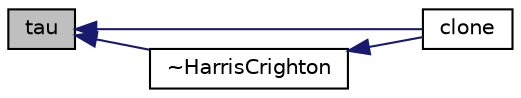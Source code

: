 digraph "tau"
{
  bgcolor="transparent";
  edge [fontname="Helvetica",fontsize="10",labelfontname="Helvetica",labelfontsize="10"];
  node [fontname="Helvetica",fontsize="10",shape=record];
  rankdir="LR";
  Node34 [label="tau",height=0.2,width=0.4,color="black", fillcolor="grey75", style="filled", fontcolor="black"];
  Node34 -> Node35 [dir="back",color="midnightblue",fontsize="10",style="solid",fontname="Helvetica"];
  Node35 [label="clone",height=0.2,width=0.4,color="black",URL="$a25397.html#a9562029d5f3393f4d39468ea0f453a65",tooltip="Clone. "];
  Node34 -> Node36 [dir="back",color="midnightblue",fontsize="10",style="solid",fontname="Helvetica"];
  Node36 [label="~HarrisCrighton",height=0.2,width=0.4,color="black",URL="$a25397.html#a10ac9de74b3837cf9f6240f77be760ca",tooltip="Destructor. "];
  Node36 -> Node35 [dir="back",color="midnightblue",fontsize="10",style="solid",fontname="Helvetica"];
}
